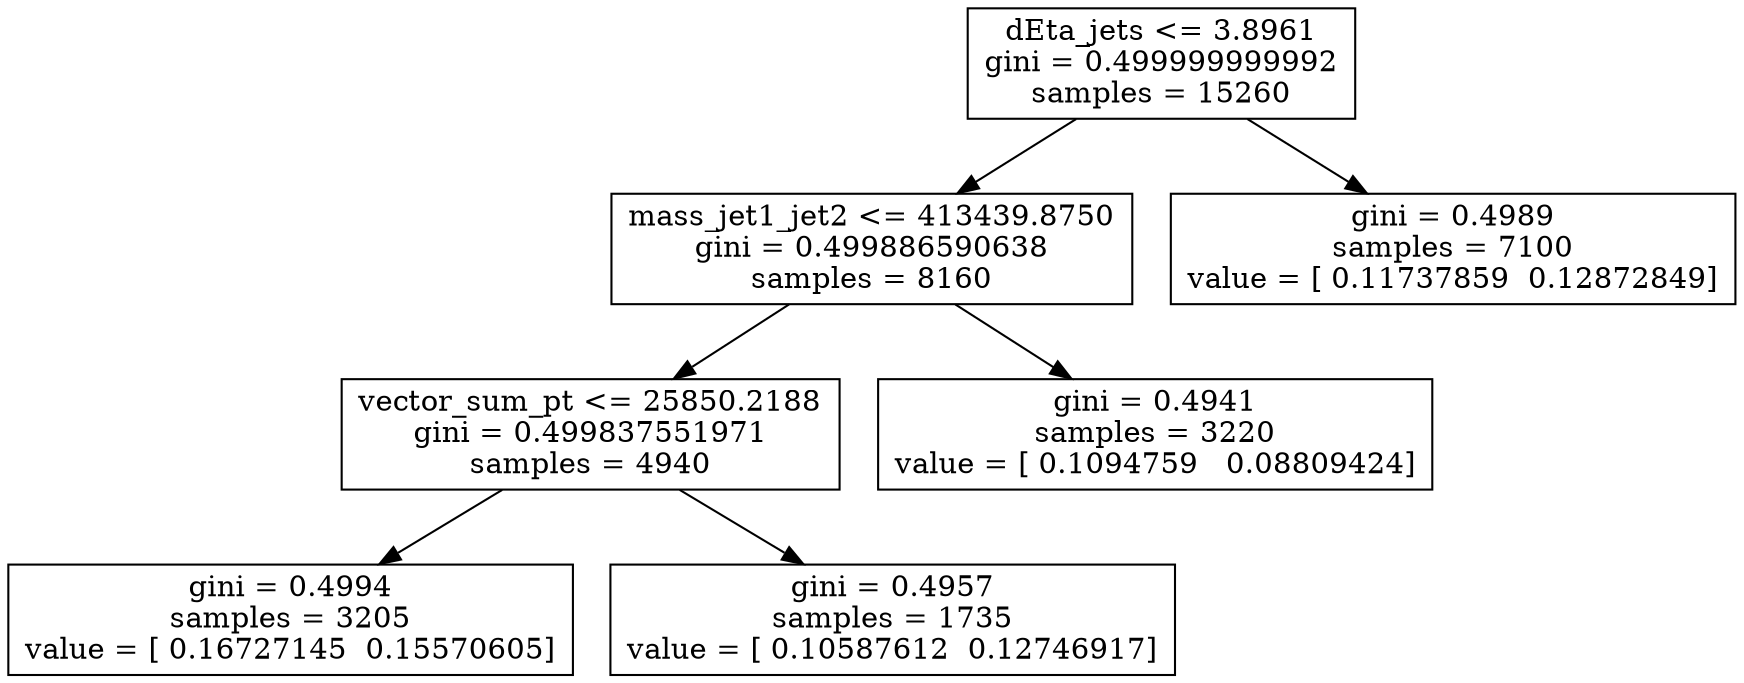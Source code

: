 digraph Tree {
0 [label="dEta_jets <= 3.8961\ngini = 0.499999999992\nsamples = 15260", shape="box"] ;
1 [label="mass_jet1_jet2 <= 413439.8750\ngini = 0.499886590638\nsamples = 8160", shape="box"] ;
0 -> 1 ;
2 [label="vector_sum_pt <= 25850.2188\ngini = 0.499837551971\nsamples = 4940", shape="box"] ;
1 -> 2 ;
3 [label="gini = 0.4994\nsamples = 3205\nvalue = [ 0.16727145  0.15570605]", shape="box"] ;
2 -> 3 ;
4 [label="gini = 0.4957\nsamples = 1735\nvalue = [ 0.10587612  0.12746917]", shape="box"] ;
2 -> 4 ;
5 [label="gini = 0.4941\nsamples = 3220\nvalue = [ 0.1094759   0.08809424]", shape="box"] ;
1 -> 5 ;
6 [label="gini = 0.4989\nsamples = 7100\nvalue = [ 0.11737859  0.12872849]", shape="box"] ;
0 -> 6 ;
}